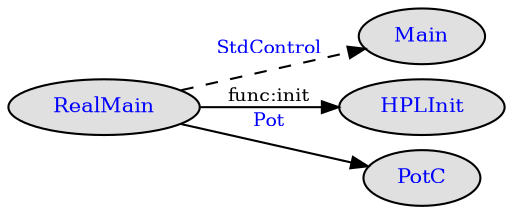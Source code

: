 digraph "Main_if" {
    rankdir=LR;
    ratio=compress;
    margin="0,0";
    ranksep=0.0005; 
    nodesep=0.1; 
    node [shape=ellipse style=filled fillcolor="#e0e0e0"];
    node [fontsize=10 height=.1 width=.1];
    edge [fontsize=9 arrowsize=.8];
    node [fontcolor=blue];
    edge [fontcolor=blue];

    RealMain [URL="tos.system.RealMain.nc.html"];
    Main [URL="tos.system.Main.nc.html"];
    RealMain -> Main [ style=dashed label="StdControl" URL="tos.interfaces.StdControl.nc.html" ];
    RealMain [URL="tos.system.RealMain.nc.html"];
    HPLInit [URL="tos.platform.avrmote.HPLInit.nc.html"];
    RealMain -> HPLInit [ label="func:init" fontcolor=black ];
    RealMain [URL="tos.system.RealMain.nc.html"];
    PotC [URL="tos.system.PotC.nc.html"];
    RealMain -> PotC [ label="Pot" URL="tos.interfaces.Pot.nc.html" ];
}
